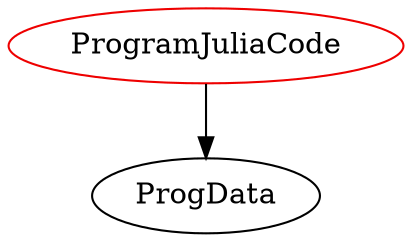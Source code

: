 digraph programjuliacode{
ProgramJuliaCode	[shape=oval, color=red2, label="ProgramJuliaCode"];
ProgramJuliaCode -> ProgData;
}
